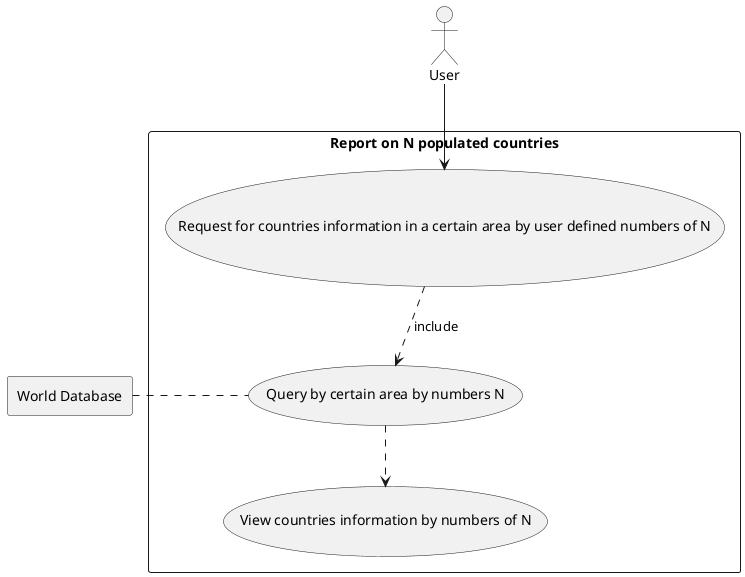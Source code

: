 'USE CASE: 4 Produce a report on the top N populated countries (categorized by the world, their region, their continent) where N is provided by the user@startuml
'Delecare skinparam
skinparam packageStyle rectangle
'Declare actor as user
actor User
'Declare database as D for world sql
rectangle "World Database" as D

rectangle "Report on N populated countries" {
'Delcare usecase information
usecase UC1 as "Request for countries information in a certain area by user defined numbers of N"
usecase UC2 as "Query by certain area by numbers N"
usecase UC3 as "View countries information by numbers of N"

'Start usecase diagram
User --> UC1
'(start) -down-> UC1
UC1 .down.> UC2:include
UC2 .left. D
UC2 .down.> UC3
}

'End usecase diagram
@endum